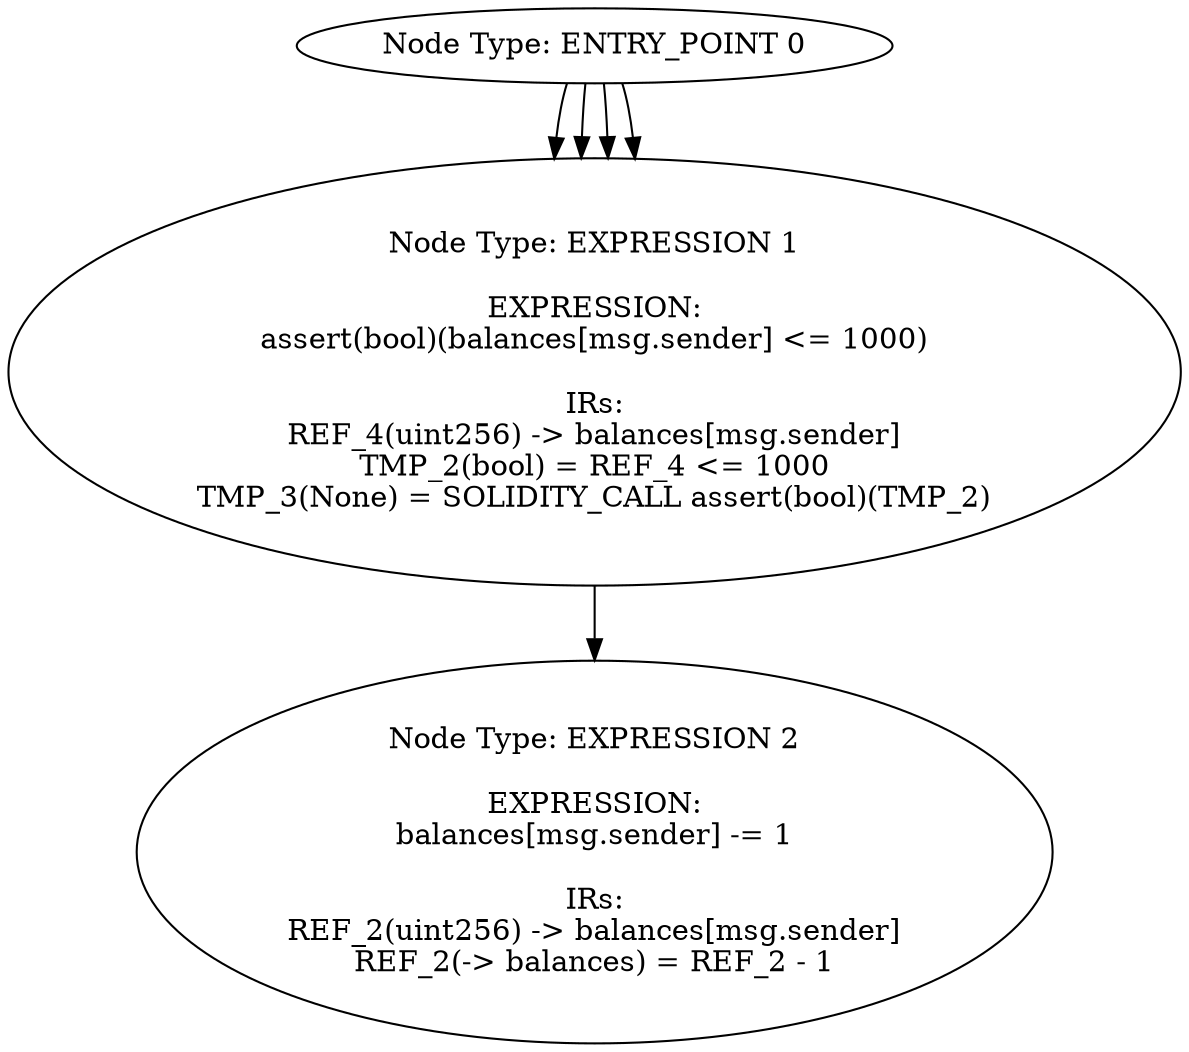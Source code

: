 digraph CFG {
0[label="Node Type: ENTRY_POINT 0
"];
0->1;
1[label="Node Type: EXPRESSION 1

EXPRESSION:
balances[msg.sender] = 1000

IRs:
REF_0(uint256) -> balances[msg.sender]
REF_0(uint256) (->balances) := 1000(uint256)"];
0[label="Node Type: ENTRY_POINT 0
"];
0->1;
1[label="Node Type: EXPRESSION 1

EXPRESSION:
balances[msg.sender] += 1

IRs:
REF_3(uint256) -> balances[msg.sender]
REF_3(-> balances) = REF_3 + 1"];
0[label="Node Type: ENTRY_POINT 0
"];
0->1;
1[label="Node Type: EXPRESSION 1

EXPRESSION:
require(bool)(balances[msg.sender] > 0)

IRs:
REF_1(uint256) -> balances[msg.sender]
TMP_0(bool) = REF_1 > 0
TMP_1(None) = SOLIDITY_CALL require(bool)(TMP_0)"];
1->2;
2[label="Node Type: EXPRESSION 2

EXPRESSION:
balances[msg.sender] -= 1

IRs:
REF_2(uint256) -> balances[msg.sender]
REF_2(-> balances) = REF_2 - 1"];
0[label="Node Type: ENTRY_POINT 0
"];
0->1;
1[label="Node Type: EXPRESSION 1

EXPRESSION:
assert(bool)(balances[msg.sender] <= 1000)

IRs:
REF_4(uint256) -> balances[msg.sender]
TMP_2(bool) = REF_4 <= 1000
TMP_3(None) = SOLIDITY_CALL assert(bool)(TMP_2)"];
}
